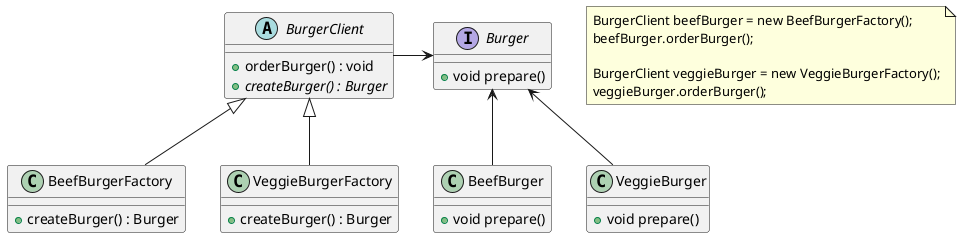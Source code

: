 @startuml
note as Description
        BurgerClient beefBurger = new BeefBurgerFactory();
        beefBurger.orderBurger();

        BurgerClient veggieBurger = new VeggieBurgerFactory();
        veggieBurger.orderBurger();
end note

abstract BurgerClient {
    +orderBurger() : void
    +{abstract} createBurger() : Burger
}

BurgerClient <|-- BeefBurgerFactory
class BeefBurgerFactory {
    +createBurger() : Burger
}

BurgerClient <|-- VeggieBurgerFactory
class VeggieBurgerFactory {
    +createBurger() : Burger
}

BurgerClient -right-> Burger
interface Burger {
    +void prepare()
}

BeefBurger -up-> Burger
class BeefBurger {
    +void prepare()
}

VeggieBurger -up-> Burger
class VeggieBurger {
    +void prepare()
}
@enduml
